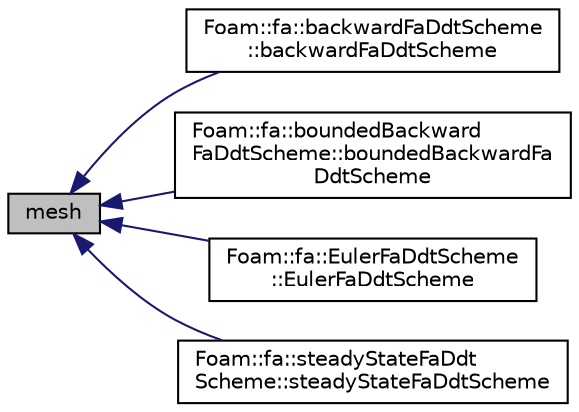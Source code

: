 digraph "mesh"
{
  bgcolor="transparent";
  edge [fontname="Helvetica",fontsize="10",labelfontname="Helvetica",labelfontsize="10"];
  node [fontname="Helvetica",fontsize="10",shape=record];
  rankdir="LR";
  Node1 [label="mesh",height=0.2,width=0.4,color="black", fillcolor="grey75", style="filled" fontcolor="black"];
  Node1 -> Node2 [dir="back",color="midnightblue",fontsize="10",style="solid",fontname="Helvetica"];
  Node2 [label="Foam::fa::backwardFaDdtScheme\l::backwardFaDdtScheme",height=0.2,width=0.4,color="black",URL="$classFoam_1_1fa_1_1backwardFaDdtScheme.html#a7778b97c1f003cb6ec607cb461fdbef9",tooltip="Construct from mesh. "];
  Node1 -> Node3 [dir="back",color="midnightblue",fontsize="10",style="solid",fontname="Helvetica"];
  Node3 [label="Foam::fa::boundedBackward\lFaDdtScheme::boundedBackwardFa\lDdtScheme",height=0.2,width=0.4,color="black",URL="$classFoam_1_1fa_1_1boundedBackwardFaDdtScheme.html#a7f7440ffadfa95a89258ae8d386f4577",tooltip="Construct from mesh. "];
  Node1 -> Node4 [dir="back",color="midnightblue",fontsize="10",style="solid",fontname="Helvetica"];
  Node4 [label="Foam::fa::EulerFaDdtScheme\l::EulerFaDdtScheme",height=0.2,width=0.4,color="black",URL="$classFoam_1_1fa_1_1EulerFaDdtScheme.html#ab6c329a7019e1fea3f714ea5b5355a40",tooltip="Construct from mesh and Istream. "];
  Node1 -> Node5 [dir="back",color="midnightblue",fontsize="10",style="solid",fontname="Helvetica"];
  Node5 [label="Foam::fa::steadyStateFaDdt\lScheme::steadyStateFaDdtScheme",height=0.2,width=0.4,color="black",URL="$classFoam_1_1fa_1_1steadyStateFaDdtScheme.html#a8e565344f7b68d19662c4d362ad084e2",tooltip="Construct from mesh and Istream. "];
}
